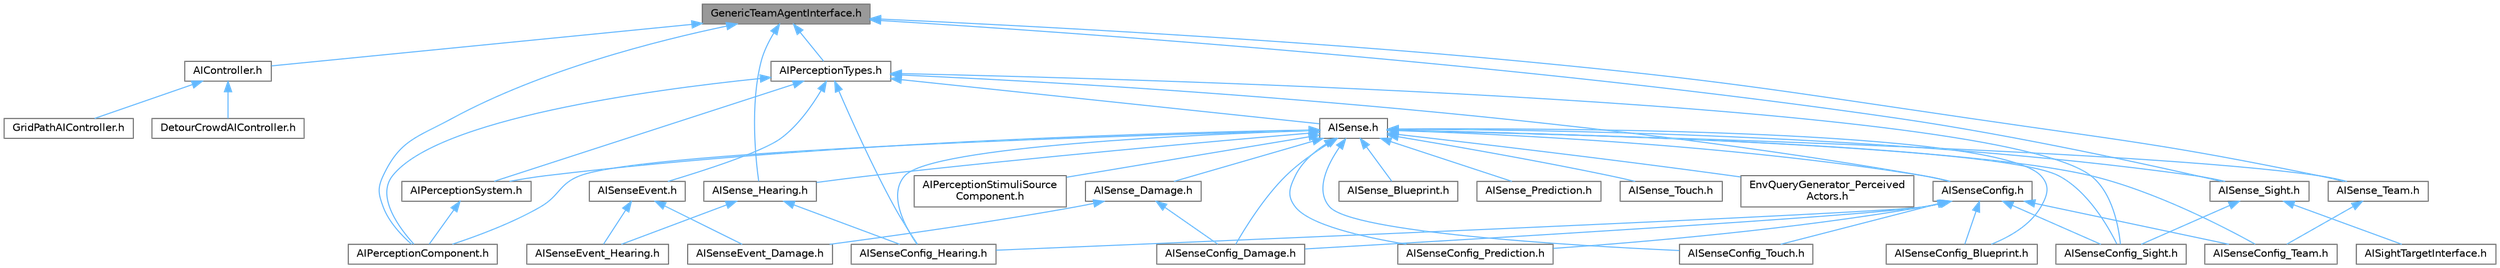 digraph "GenericTeamAgentInterface.h"
{
 // INTERACTIVE_SVG=YES
 // LATEX_PDF_SIZE
  bgcolor="transparent";
  edge [fontname=Helvetica,fontsize=10,labelfontname=Helvetica,labelfontsize=10];
  node [fontname=Helvetica,fontsize=10,shape=box,height=0.2,width=0.4];
  Node1 [id="Node000001",label="GenericTeamAgentInterface.h",height=0.2,width=0.4,color="gray40", fillcolor="grey60", style="filled", fontcolor="black",tooltip=" "];
  Node1 -> Node2 [id="edge1_Node000001_Node000002",dir="back",color="steelblue1",style="solid",tooltip=" "];
  Node2 [id="Node000002",label="AIController.h",height=0.2,width=0.4,color="grey40", fillcolor="white", style="filled",URL="$d7/dd8/AIController_8h.html",tooltip=" "];
  Node2 -> Node3 [id="edge2_Node000002_Node000003",dir="back",color="steelblue1",style="solid",tooltip=" "];
  Node3 [id="Node000003",label="DetourCrowdAIController.h",height=0.2,width=0.4,color="grey40", fillcolor="white", style="filled",URL="$d0/d1e/DetourCrowdAIController_8h.html",tooltip=" "];
  Node2 -> Node4 [id="edge3_Node000002_Node000004",dir="back",color="steelblue1",style="solid",tooltip=" "];
  Node4 [id="Node000004",label="GridPathAIController.h",height=0.2,width=0.4,color="grey40", fillcolor="white", style="filled",URL="$d9/daa/GridPathAIController_8h.html",tooltip=" "];
  Node1 -> Node5 [id="edge4_Node000001_Node000005",dir="back",color="steelblue1",style="solid",tooltip=" "];
  Node5 [id="Node000005",label="AIPerceptionComponent.h",height=0.2,width=0.4,color="grey40", fillcolor="white", style="filled",URL="$d6/d0a/AIPerceptionComponent_8h.html",tooltip=" "];
  Node1 -> Node6 [id="edge5_Node000001_Node000006",dir="back",color="steelblue1",style="solid",tooltip=" "];
  Node6 [id="Node000006",label="AIPerceptionTypes.h",height=0.2,width=0.4,color="grey40", fillcolor="white", style="filled",URL="$de/d00/AIPerceptionTypes_8h.html",tooltip=" "];
  Node6 -> Node5 [id="edge6_Node000006_Node000005",dir="back",color="steelblue1",style="solid",tooltip=" "];
  Node6 -> Node7 [id="edge7_Node000006_Node000007",dir="back",color="steelblue1",style="solid",tooltip=" "];
  Node7 [id="Node000007",label="AIPerceptionSystem.h",height=0.2,width=0.4,color="grey40", fillcolor="white", style="filled",URL="$d0/d08/AIPerceptionSystem_8h.html",tooltip=" "];
  Node7 -> Node5 [id="edge8_Node000007_Node000005",dir="back",color="steelblue1",style="solid",tooltip=" "];
  Node6 -> Node8 [id="edge9_Node000006_Node000008",dir="back",color="steelblue1",style="solid",tooltip=" "];
  Node8 [id="Node000008",label="AISense.h",height=0.2,width=0.4,color="grey40", fillcolor="white", style="filled",URL="$d3/dbd/AISense_8h.html",tooltip=" "];
  Node8 -> Node5 [id="edge10_Node000008_Node000005",dir="back",color="steelblue1",style="solid",tooltip=" "];
  Node8 -> Node9 [id="edge11_Node000008_Node000009",dir="back",color="steelblue1",style="solid",tooltip=" "];
  Node9 [id="Node000009",label="AIPerceptionStimuliSource\lComponent.h",height=0.2,width=0.4,color="grey40", fillcolor="white", style="filled",URL="$df/da3/AIPerceptionStimuliSourceComponent_8h.html",tooltip=" "];
  Node8 -> Node7 [id="edge12_Node000008_Node000007",dir="back",color="steelblue1",style="solid",tooltip=" "];
  Node8 -> Node10 [id="edge13_Node000008_Node000010",dir="back",color="steelblue1",style="solid",tooltip=" "];
  Node10 [id="Node000010",label="AISenseConfig.h",height=0.2,width=0.4,color="grey40", fillcolor="white", style="filled",URL="$d4/d73/AISenseConfig_8h.html",tooltip=" "];
  Node10 -> Node11 [id="edge14_Node000010_Node000011",dir="back",color="steelblue1",style="solid",tooltip=" "];
  Node11 [id="Node000011",label="AISenseConfig_Blueprint.h",height=0.2,width=0.4,color="grey40", fillcolor="white", style="filled",URL="$d7/ddf/AISenseConfig__Blueprint_8h.html",tooltip=" "];
  Node10 -> Node12 [id="edge15_Node000010_Node000012",dir="back",color="steelblue1",style="solid",tooltip=" "];
  Node12 [id="Node000012",label="AISenseConfig_Damage.h",height=0.2,width=0.4,color="grey40", fillcolor="white", style="filled",URL="$d4/d13/AISenseConfig__Damage_8h.html",tooltip=" "];
  Node10 -> Node13 [id="edge16_Node000010_Node000013",dir="back",color="steelblue1",style="solid",tooltip=" "];
  Node13 [id="Node000013",label="AISenseConfig_Hearing.h",height=0.2,width=0.4,color="grey40", fillcolor="white", style="filled",URL="$df/d81/AISenseConfig__Hearing_8h.html",tooltip=" "];
  Node10 -> Node14 [id="edge17_Node000010_Node000014",dir="back",color="steelblue1",style="solid",tooltip=" "];
  Node14 [id="Node000014",label="AISenseConfig_Prediction.h",height=0.2,width=0.4,color="grey40", fillcolor="white", style="filled",URL="$d2/d6e/AISenseConfig__Prediction_8h.html",tooltip=" "];
  Node10 -> Node15 [id="edge18_Node000010_Node000015",dir="back",color="steelblue1",style="solid",tooltip=" "];
  Node15 [id="Node000015",label="AISenseConfig_Sight.h",height=0.2,width=0.4,color="grey40", fillcolor="white", style="filled",URL="$d7/d17/AISenseConfig__Sight_8h.html",tooltip=" "];
  Node10 -> Node16 [id="edge19_Node000010_Node000016",dir="back",color="steelblue1",style="solid",tooltip=" "];
  Node16 [id="Node000016",label="AISenseConfig_Team.h",height=0.2,width=0.4,color="grey40", fillcolor="white", style="filled",URL="$dc/daf/AISenseConfig__Team_8h.html",tooltip=" "];
  Node10 -> Node17 [id="edge20_Node000010_Node000017",dir="back",color="steelblue1",style="solid",tooltip=" "];
  Node17 [id="Node000017",label="AISenseConfig_Touch.h",height=0.2,width=0.4,color="grey40", fillcolor="white", style="filled",URL="$df/d3a/AISenseConfig__Touch_8h.html",tooltip=" "];
  Node8 -> Node11 [id="edge21_Node000008_Node000011",dir="back",color="steelblue1",style="solid",tooltip=" "];
  Node8 -> Node12 [id="edge22_Node000008_Node000012",dir="back",color="steelblue1",style="solid",tooltip=" "];
  Node8 -> Node13 [id="edge23_Node000008_Node000013",dir="back",color="steelblue1",style="solid",tooltip=" "];
  Node8 -> Node14 [id="edge24_Node000008_Node000014",dir="back",color="steelblue1",style="solid",tooltip=" "];
  Node8 -> Node15 [id="edge25_Node000008_Node000015",dir="back",color="steelblue1",style="solid",tooltip=" "];
  Node8 -> Node16 [id="edge26_Node000008_Node000016",dir="back",color="steelblue1",style="solid",tooltip=" "];
  Node8 -> Node17 [id="edge27_Node000008_Node000017",dir="back",color="steelblue1",style="solid",tooltip=" "];
  Node8 -> Node18 [id="edge28_Node000008_Node000018",dir="back",color="steelblue1",style="solid",tooltip=" "];
  Node18 [id="Node000018",label="AISense_Blueprint.h",height=0.2,width=0.4,color="grey40", fillcolor="white", style="filled",URL="$d6/d30/AISense__Blueprint_8h.html",tooltip=" "];
  Node8 -> Node19 [id="edge29_Node000008_Node000019",dir="back",color="steelblue1",style="solid",tooltip=" "];
  Node19 [id="Node000019",label="AISense_Damage.h",height=0.2,width=0.4,color="grey40", fillcolor="white", style="filled",URL="$dd/d37/AISense__Damage_8h.html",tooltip=" "];
  Node19 -> Node12 [id="edge30_Node000019_Node000012",dir="back",color="steelblue1",style="solid",tooltip=" "];
  Node19 -> Node20 [id="edge31_Node000019_Node000020",dir="back",color="steelblue1",style="solid",tooltip=" "];
  Node20 [id="Node000020",label="AISenseEvent_Damage.h",height=0.2,width=0.4,color="grey40", fillcolor="white", style="filled",URL="$db/d23/AISenseEvent__Damage_8h.html",tooltip=" "];
  Node8 -> Node21 [id="edge32_Node000008_Node000021",dir="back",color="steelblue1",style="solid",tooltip=" "];
  Node21 [id="Node000021",label="AISense_Hearing.h",height=0.2,width=0.4,color="grey40", fillcolor="white", style="filled",URL="$dc/d03/AISense__Hearing_8h.html",tooltip=" "];
  Node21 -> Node13 [id="edge33_Node000021_Node000013",dir="back",color="steelblue1",style="solid",tooltip=" "];
  Node21 -> Node22 [id="edge34_Node000021_Node000022",dir="back",color="steelblue1",style="solid",tooltip=" "];
  Node22 [id="Node000022",label="AISenseEvent_Hearing.h",height=0.2,width=0.4,color="grey40", fillcolor="white", style="filled",URL="$df/d3a/AISenseEvent__Hearing_8h.html",tooltip=" "];
  Node8 -> Node23 [id="edge35_Node000008_Node000023",dir="back",color="steelblue1",style="solid",tooltip=" "];
  Node23 [id="Node000023",label="AISense_Prediction.h",height=0.2,width=0.4,color="grey40", fillcolor="white", style="filled",URL="$d4/de0/AISense__Prediction_8h.html",tooltip=" "];
  Node8 -> Node24 [id="edge36_Node000008_Node000024",dir="back",color="steelblue1",style="solid",tooltip=" "];
  Node24 [id="Node000024",label="AISense_Sight.h",height=0.2,width=0.4,color="grey40", fillcolor="white", style="filled",URL="$d7/d6f/AISense__Sight_8h.html",tooltip=" "];
  Node24 -> Node15 [id="edge37_Node000024_Node000015",dir="back",color="steelblue1",style="solid",tooltip=" "];
  Node24 -> Node25 [id="edge38_Node000024_Node000025",dir="back",color="steelblue1",style="solid",tooltip=" "];
  Node25 [id="Node000025",label="AISightTargetInterface.h",height=0.2,width=0.4,color="grey40", fillcolor="white", style="filled",URL="$d0/dd7/AISightTargetInterface_8h.html",tooltip=" "];
  Node8 -> Node26 [id="edge39_Node000008_Node000026",dir="back",color="steelblue1",style="solid",tooltip=" "];
  Node26 [id="Node000026",label="AISense_Team.h",height=0.2,width=0.4,color="grey40", fillcolor="white", style="filled",URL="$d7/d7a/AISense__Team_8h.html",tooltip=" "];
  Node26 -> Node16 [id="edge40_Node000026_Node000016",dir="back",color="steelblue1",style="solid",tooltip=" "];
  Node8 -> Node27 [id="edge41_Node000008_Node000027",dir="back",color="steelblue1",style="solid",tooltip=" "];
  Node27 [id="Node000027",label="AISense_Touch.h",height=0.2,width=0.4,color="grey40", fillcolor="white", style="filled",URL="$d6/db4/AISense__Touch_8h.html",tooltip=" "];
  Node8 -> Node28 [id="edge42_Node000008_Node000028",dir="back",color="steelblue1",style="solid",tooltip=" "];
  Node28 [id="Node000028",label="EnvQueryGenerator_Perceived\lActors.h",height=0.2,width=0.4,color="grey40", fillcolor="white", style="filled",URL="$db/d42/EnvQueryGenerator__PerceivedActors_8h.html",tooltip=" "];
  Node6 -> Node10 [id="edge43_Node000006_Node000010",dir="back",color="steelblue1",style="solid",tooltip=" "];
  Node6 -> Node13 [id="edge44_Node000006_Node000013",dir="back",color="steelblue1",style="solid",tooltip=" "];
  Node6 -> Node15 [id="edge45_Node000006_Node000015",dir="back",color="steelblue1",style="solid",tooltip=" "];
  Node6 -> Node29 [id="edge46_Node000006_Node000029",dir="back",color="steelblue1",style="solid",tooltip=" "];
  Node29 [id="Node000029",label="AISenseEvent.h",height=0.2,width=0.4,color="grey40", fillcolor="white", style="filled",URL="$de/d44/AISenseEvent_8h.html",tooltip=" "];
  Node29 -> Node20 [id="edge47_Node000029_Node000020",dir="back",color="steelblue1",style="solid",tooltip=" "];
  Node29 -> Node22 [id="edge48_Node000029_Node000022",dir="back",color="steelblue1",style="solid",tooltip=" "];
  Node1 -> Node21 [id="edge49_Node000001_Node000021",dir="back",color="steelblue1",style="solid",tooltip=" "];
  Node1 -> Node24 [id="edge50_Node000001_Node000024",dir="back",color="steelblue1",style="solid",tooltip=" "];
  Node1 -> Node26 [id="edge51_Node000001_Node000026",dir="back",color="steelblue1",style="solid",tooltip=" "];
}
